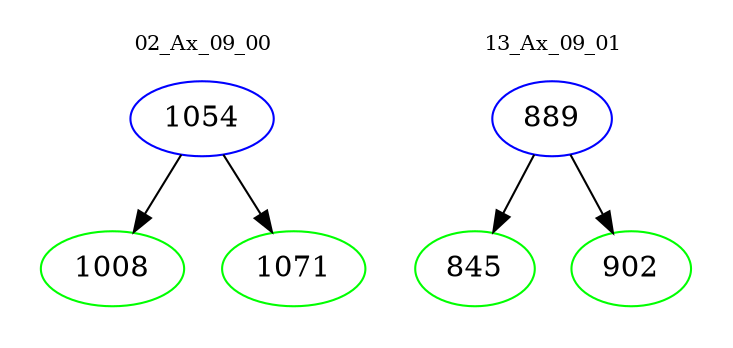digraph{
subgraph cluster_0 {
color = white
label = "02_Ax_09_00";
fontsize=10;
T0_1054 [label="1054", color="blue"]
T0_1054 -> T0_1008 [color="black"]
T0_1008 [label="1008", color="green"]
T0_1054 -> T0_1071 [color="black"]
T0_1071 [label="1071", color="green"]
}
subgraph cluster_1 {
color = white
label = "13_Ax_09_01";
fontsize=10;
T1_889 [label="889", color="blue"]
T1_889 -> T1_845 [color="black"]
T1_845 [label="845", color="green"]
T1_889 -> T1_902 [color="black"]
T1_902 [label="902", color="green"]
}
}
